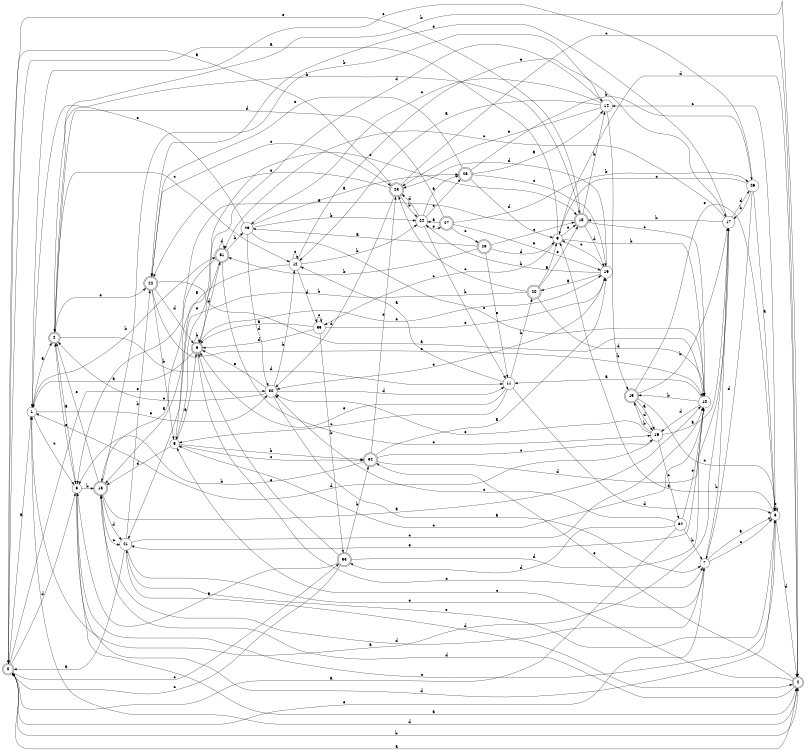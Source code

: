 digraph n29_7 {
__start0 [label="" shape="none"];

rankdir=LR;
size="8,5";

s0 [style="rounded,filled", color="black", fillcolor="white" shape="doublecircle", label="0"];
s1 [style="filled", color="black", fillcolor="white" shape="circle", label="1"];
s2 [style="rounded,filled", color="black", fillcolor="white" shape="doublecircle", label="2"];
s3 [style="filled", color="black", fillcolor="white" shape="circle", label="3"];
s4 [style="rounded,filled", color="black", fillcolor="white" shape="doublecircle", label="4"];
s5 [style="filled", color="black", fillcolor="white" shape="circle", label="5"];
s6 [style="rounded,filled", color="black", fillcolor="white" shape="doublecircle", label="6"];
s7 [style="filled", color="black", fillcolor="white" shape="circle", label="7"];
s8 [style="filled", color="black", fillcolor="white" shape="circle", label="8"];
s9 [style="filled", color="black", fillcolor="white" shape="circle", label="9"];
s10 [style="filled", color="black", fillcolor="white" shape="circle", label="10"];
s11 [style="filled", color="black", fillcolor="white" shape="circle", label="11"];
s12 [style="filled", color="black", fillcolor="white" shape="circle", label="12"];
s13 [style="rounded,filled", color="black", fillcolor="white" shape="doublecircle", label="13"];
s14 [style="filled", color="black", fillcolor="white" shape="circle", label="14"];
s15 [style="rounded,filled", color="black", fillcolor="white" shape="doublecircle", label="15"];
s16 [style="filled", color="black", fillcolor="white" shape="circle", label="16"];
s17 [style="filled", color="black", fillcolor="white" shape="circle", label="17"];
s18 [style="rounded,filled", color="black", fillcolor="white" shape="doublecircle", label="18"];
s19 [style="filled", color="black", fillcolor="white" shape="circle", label="19"];
s20 [style="rounded,filled", color="black", fillcolor="white" shape="doublecircle", label="20"];
s21 [style="filled", color="black", fillcolor="white" shape="circle", label="21"];
s22 [style="rounded,filled", color="black", fillcolor="white" shape="doublecircle", label="22"];
s23 [style="rounded,filled", color="black", fillcolor="white" shape="doublecircle", label="23"];
s24 [style="filled", color="black", fillcolor="white" shape="circle", label="24"];
s25 [style="rounded,filled", color="black", fillcolor="white" shape="doublecircle", label="25"];
s26 [style="filled", color="black", fillcolor="white" shape="circle", label="26"];
s27 [style="rounded,filled", color="black", fillcolor="white" shape="doublecircle", label="27"];
s28 [style="rounded,filled", color="black", fillcolor="white" shape="doublecircle", label="28"];
s29 [style="filled", color="black", fillcolor="white" shape="circle", label="29"];
s30 [style="filled", color="black", fillcolor="white" shape="circle", label="30"];
s31 [style="rounded,filled", color="black", fillcolor="white" shape="doublecircle", label="31"];
s32 [style="filled", color="black", fillcolor="white" shape="circle", label="32"];
s33 [style="rounded,filled", color="black", fillcolor="white" shape="doublecircle", label="33"];
s34 [style="rounded,filled", color="black", fillcolor="white" shape="doublecircle", label="34"];
s35 [style="filled", color="black", fillcolor="white" shape="circle", label="35"];
s0 -> s1 [label="a"];
s0 -> s4 [label="b"];
s0 -> s33 [label="c"];
s0 -> s3 [label="d"];
s0 -> s30 [label="e"];
s1 -> s2 [label="a"];
s1 -> s31 [label="b"];
s1 -> s3 [label="c"];
s1 -> s4 [label="d"];
s1 -> s30 [label="e"];
s2 -> s3 [label="a"];
s2 -> s18 [label="b"];
s2 -> s12 [label="c"];
s2 -> s11 [label="d"];
s2 -> s22 [label="e"];
s3 -> s4 [label="a"];
s3 -> s13 [label="b"];
s3 -> s8 [label="c"];
s3 -> s8 [label="d"];
s3 -> s2 [label="e"];
s4 -> s0 [label="a"];
s4 -> s2 [label="b"];
s4 -> s5 [label="c"];
s4 -> s13 [label="d"];
s4 -> s34 [label="e"];
s5 -> s6 [label="a"];
s5 -> s34 [label="b"];
s5 -> s34 [label="c"];
s5 -> s13 [label="d"];
s5 -> s18 [label="e"];
s6 -> s1 [label="a"];
s6 -> s6 [label="b"];
s6 -> s7 [label="c"];
s6 -> s31 [label="d"];
s6 -> s19 [label="e"];
s7 -> s8 [label="a"];
s7 -> s17 [label="b"];
s7 -> s8 [label="c"];
s7 -> s13 [label="d"];
s7 -> s0 [label="e"];
s8 -> s9 [label="a"];
s8 -> s8 [label="b"];
s8 -> s14 [label="c"];
s8 -> s4 [label="d"];
s8 -> s21 [label="e"];
s9 -> s0 [label="a"];
s9 -> s10 [label="b"];
s9 -> s35 [label="c"];
s9 -> s4 [label="d"];
s9 -> s18 [label="e"];
s10 -> s11 [label="a"];
s10 -> s15 [label="b"];
s10 -> s5 [label="c"];
s10 -> s16 [label="d"];
s10 -> s21 [label="e"];
s11 -> s12 [label="a"];
s11 -> s20 [label="b"];
s11 -> s5 [label="c"];
s11 -> s8 [label="d"];
s11 -> s6 [label="e"];
s12 -> s13 [label="a"];
s12 -> s24 [label="b"];
s12 -> s12 [label="c"];
s12 -> s35 [label="d"];
s12 -> s17 [label="e"];
s13 -> s10 [label="a"];
s13 -> s14 [label="b"];
s13 -> s21 [label="c"];
s13 -> s21 [label="d"];
s13 -> s2 [label="e"];
s14 -> s12 [label="a"];
s14 -> s15 [label="b"];
s14 -> s29 [label="c"];
s14 -> s6 [label="d"];
s14 -> s23 [label="e"];
s15 -> s16 [label="a"];
s15 -> s17 [label="b"];
s15 -> s8 [label="c"];
s15 -> s16 [label="d"];
s15 -> s8 [label="e"];
s16 -> s17 [label="a"];
s16 -> s15 [label="b"];
s16 -> s32 [label="c"];
s16 -> s1 [label="d"];
s16 -> s30 [label="e"];
s17 -> s1 [label="a"];
s17 -> s18 [label="b"];
s17 -> s31 [label="c"];
s17 -> s26 [label="d"];
s17 -> s22 [label="e"];
s18 -> s3 [label="a"];
s18 -> s14 [label="b"];
s18 -> s10 [label="c"];
s18 -> s19 [label="d"];
s18 -> s0 [label="e"];
s19 -> s20 [label="a"];
s19 -> s24 [label="b"];
s19 -> s9 [label="c"];
s19 -> s23 [label="d"];
s19 -> s30 [label="e"];
s20 -> s9 [label="a"];
s20 -> s21 [label="b"];
s20 -> s23 [label="c"];
s20 -> s10 [label="d"];
s20 -> s18 [label="e"];
s21 -> s0 [label="a"];
s21 -> s22 [label="b"];
s21 -> s10 [label="c"];
s21 -> s4 [label="d"];
s21 -> s7 [label="e"];
s22 -> s10 [label="a"];
s22 -> s5 [label="b"];
s22 -> s23 [label="c"];
s22 -> s6 [label="d"];
s22 -> s10 [label="e"];
s23 -> s0 [label="a"];
s23 -> s24 [label="b"];
s23 -> s4 [label="c"];
s23 -> s30 [label="d"];
s23 -> s22 [label="e"];
s24 -> s25 [label="a"];
s24 -> s11 [label="b"];
s24 -> s25 [label="c"];
s24 -> s23 [label="d"];
s24 -> s27 [label="e"];
s25 -> s14 [label="a"];
s25 -> s26 [label="b"];
s25 -> s19 [label="c"];
s25 -> s9 [label="d"];
s25 -> s22 [label="e"];
s26 -> s8 [label="a"];
s26 -> s17 [label="b"];
s26 -> s9 [label="c"];
s26 -> s7 [label="d"];
s26 -> s1 [label="e"];
s27 -> s24 [label="a"];
s27 -> s26 [label="b"];
s27 -> s28 [label="c"];
s27 -> s2 [label="d"];
s27 -> s19 [label="e"];
s28 -> s29 [label="a"];
s28 -> s31 [label="b"];
s28 -> s18 [label="c"];
s28 -> s9 [label="d"];
s28 -> s11 [label="e"];
s29 -> s25 [label="a"];
s29 -> s24 [label="b"];
s29 -> s10 [label="c"];
s29 -> s30 [label="d"];
s29 -> s1 [label="e"];
s30 -> s7 [label="a"];
s30 -> s12 [label="b"];
s30 -> s2 [label="c"];
s30 -> s11 [label="d"];
s30 -> s6 [label="e"];
s31 -> s13 [label="a"];
s31 -> s29 [label="b"];
s31 -> s16 [label="c"];
s31 -> s31 [label="d"];
s31 -> s5 [label="e"];
s32 -> s0 [label="a"];
s32 -> s7 [label="b"];
s32 -> s30 [label="c"];
s32 -> s33 [label="d"];
s32 -> s10 [label="e"];
s33 -> s3 [label="a"];
s33 -> s34 [label="b"];
s33 -> s0 [label="c"];
s33 -> s10 [label="d"];
s33 -> s6 [label="e"];
s34 -> s19 [label="a"];
s34 -> s3 [label="b"];
s34 -> s16 [label="c"];
s34 -> s17 [label="d"];
s34 -> s23 [label="e"];
s35 -> s6 [label="a"];
s35 -> s33 [label="b"];
s35 -> s35 [label="c"];
s35 -> s6 [label="d"];
s35 -> s19 [label="e"];

}